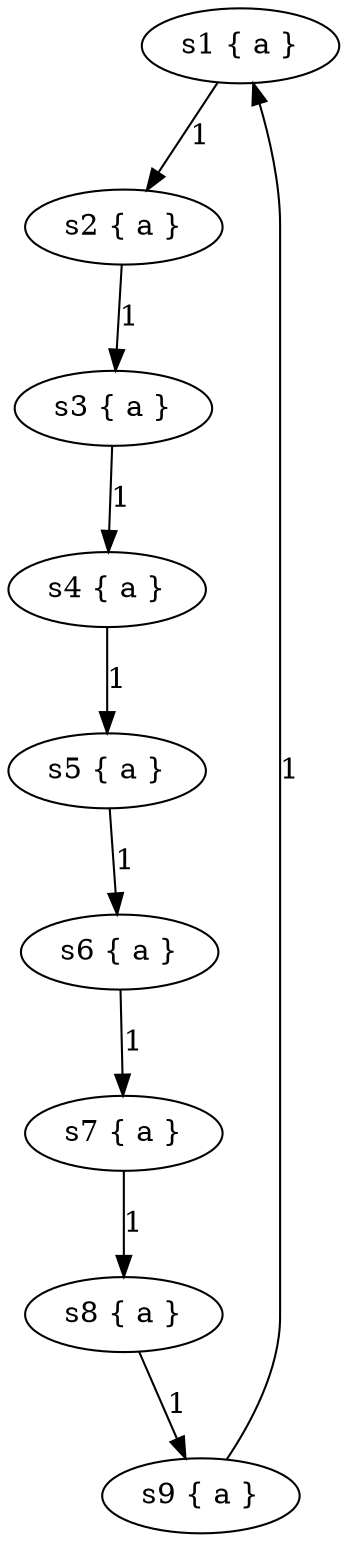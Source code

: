 // E a U[500] b
digraph {
    s1      [label = "s1 { a }"];
    s2      [label = "s2 { a }"];
    s3      [label = "s3 { a }"];
    s4      [label = "s4 { a }"];
    s5      [label = "s5 { a }"];
    s6      [label = "s6 { a }"];
    s7      [label = "s7 { a }"];
    s8      [label = "s8 { a }"];
    s9      [label = "s9 { a }"];
    s1 -> s2 [label = "1"];
    s2 -> s3 [label = "1"];
    s3 -> s4 [label = "1"];
    s4 -> s5 [label = "1"];
    s5 -> s6 [label = "1"];
    s6 -> s7 [label = "1"];
    s7 -> s8 [label = "1"];
    s8 -> s9 [label = "1"];
    s9 -> s1 [label = "1"];
}